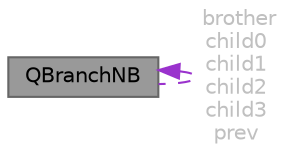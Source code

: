 digraph "QBranchNB"
{
 // LATEX_PDF_SIZE
  bgcolor="transparent";
  edge [fontname=Helvetica,fontsize=10,labelfontname=Helvetica,labelfontsize=10];
  node [fontname=Helvetica,fontsize=10,shape=box,height=0.2,width=0.4];
  Node1 [id="Node000001",label="QBranchNB",height=0.2,width=0.4,color="gray40", fillcolor="grey60", style="filled", fontcolor="black",tooltip="Box representing a branch in a tree. It has four children. Used in QTreeNB which is used in TreeQuad."];
  Node1 -> Node1 [id="edge2_Node000001_Node000001",dir="back",color="darkorchid3",style="dashed",tooltip=" ",label=" brother\nchild0\nchild1\nchild2\nchild3\nprev",fontcolor="grey" ];
}
